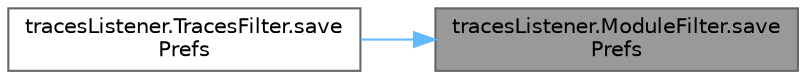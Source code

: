 digraph "tracesListener.ModuleFilter.savePrefs"
{
 // LATEX_PDF_SIZE
  bgcolor="transparent";
  edge [fontname=Helvetica,fontsize=10,labelfontname=Helvetica,labelfontsize=10];
  node [fontname=Helvetica,fontsize=10,shape=box,height=0.2,width=0.4];
  rankdir="RL";
  Node1 [id="Node000001",label="tracesListener.ModuleFilter.save\lPrefs",height=0.2,width=0.4,color="gray40", fillcolor="grey60", style="filled", fontcolor="black",tooltip=" "];
  Node1 -> Node2 [id="edge1_Node000001_Node000002",dir="back",color="steelblue1",style="solid",tooltip=" "];
  Node2 [id="Node000002",label="tracesListener.TracesFilter.save\lPrefs",height=0.2,width=0.4,color="grey40", fillcolor="white", style="filled",URL="$classtraces_listener_1_1_traces_filter.html#ab2d8c5a5e0309085abda24b8f983c0e8",tooltip=" "];
}
